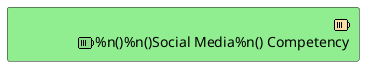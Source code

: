 {
  "sha1": "k2dfju0xw2vni6dcikoy96kjif5i1t4",
  "insertion": {
    "when": "2024-06-03T18:59:32.509Z",
    "url": "https://forum.plantuml.net/15788/where-can-i-find-the-archimate-sprites?show=15788",
    "user": "plantuml@gmail.com"
  }
}
@startuml
skinparam Shadowing false
sprite strategy-resource [16x16/16] {
0000000000000000
0000000000000000
0FFFFFFFFFFFF000
F222222222222F00
F222222222222F00
F22F2F2F22222FF0
F22F2F2F22222F2F
F22F2F2F22222F2F
F22F2F2F22222F2F
F22F2F2F22222F2F
F22F2F2F22222FF0
F222222222222F00
F222222222222F00
0FFFFFFFFFFFF000
0000000000000000
0000000000000000
}
!include <archimate/Archimate>
archimate #LightGreen "                 <$strategy-resource>%n()%n()Social Media%n() Competency" as SMC <<strategy-resource>>
@enduml
